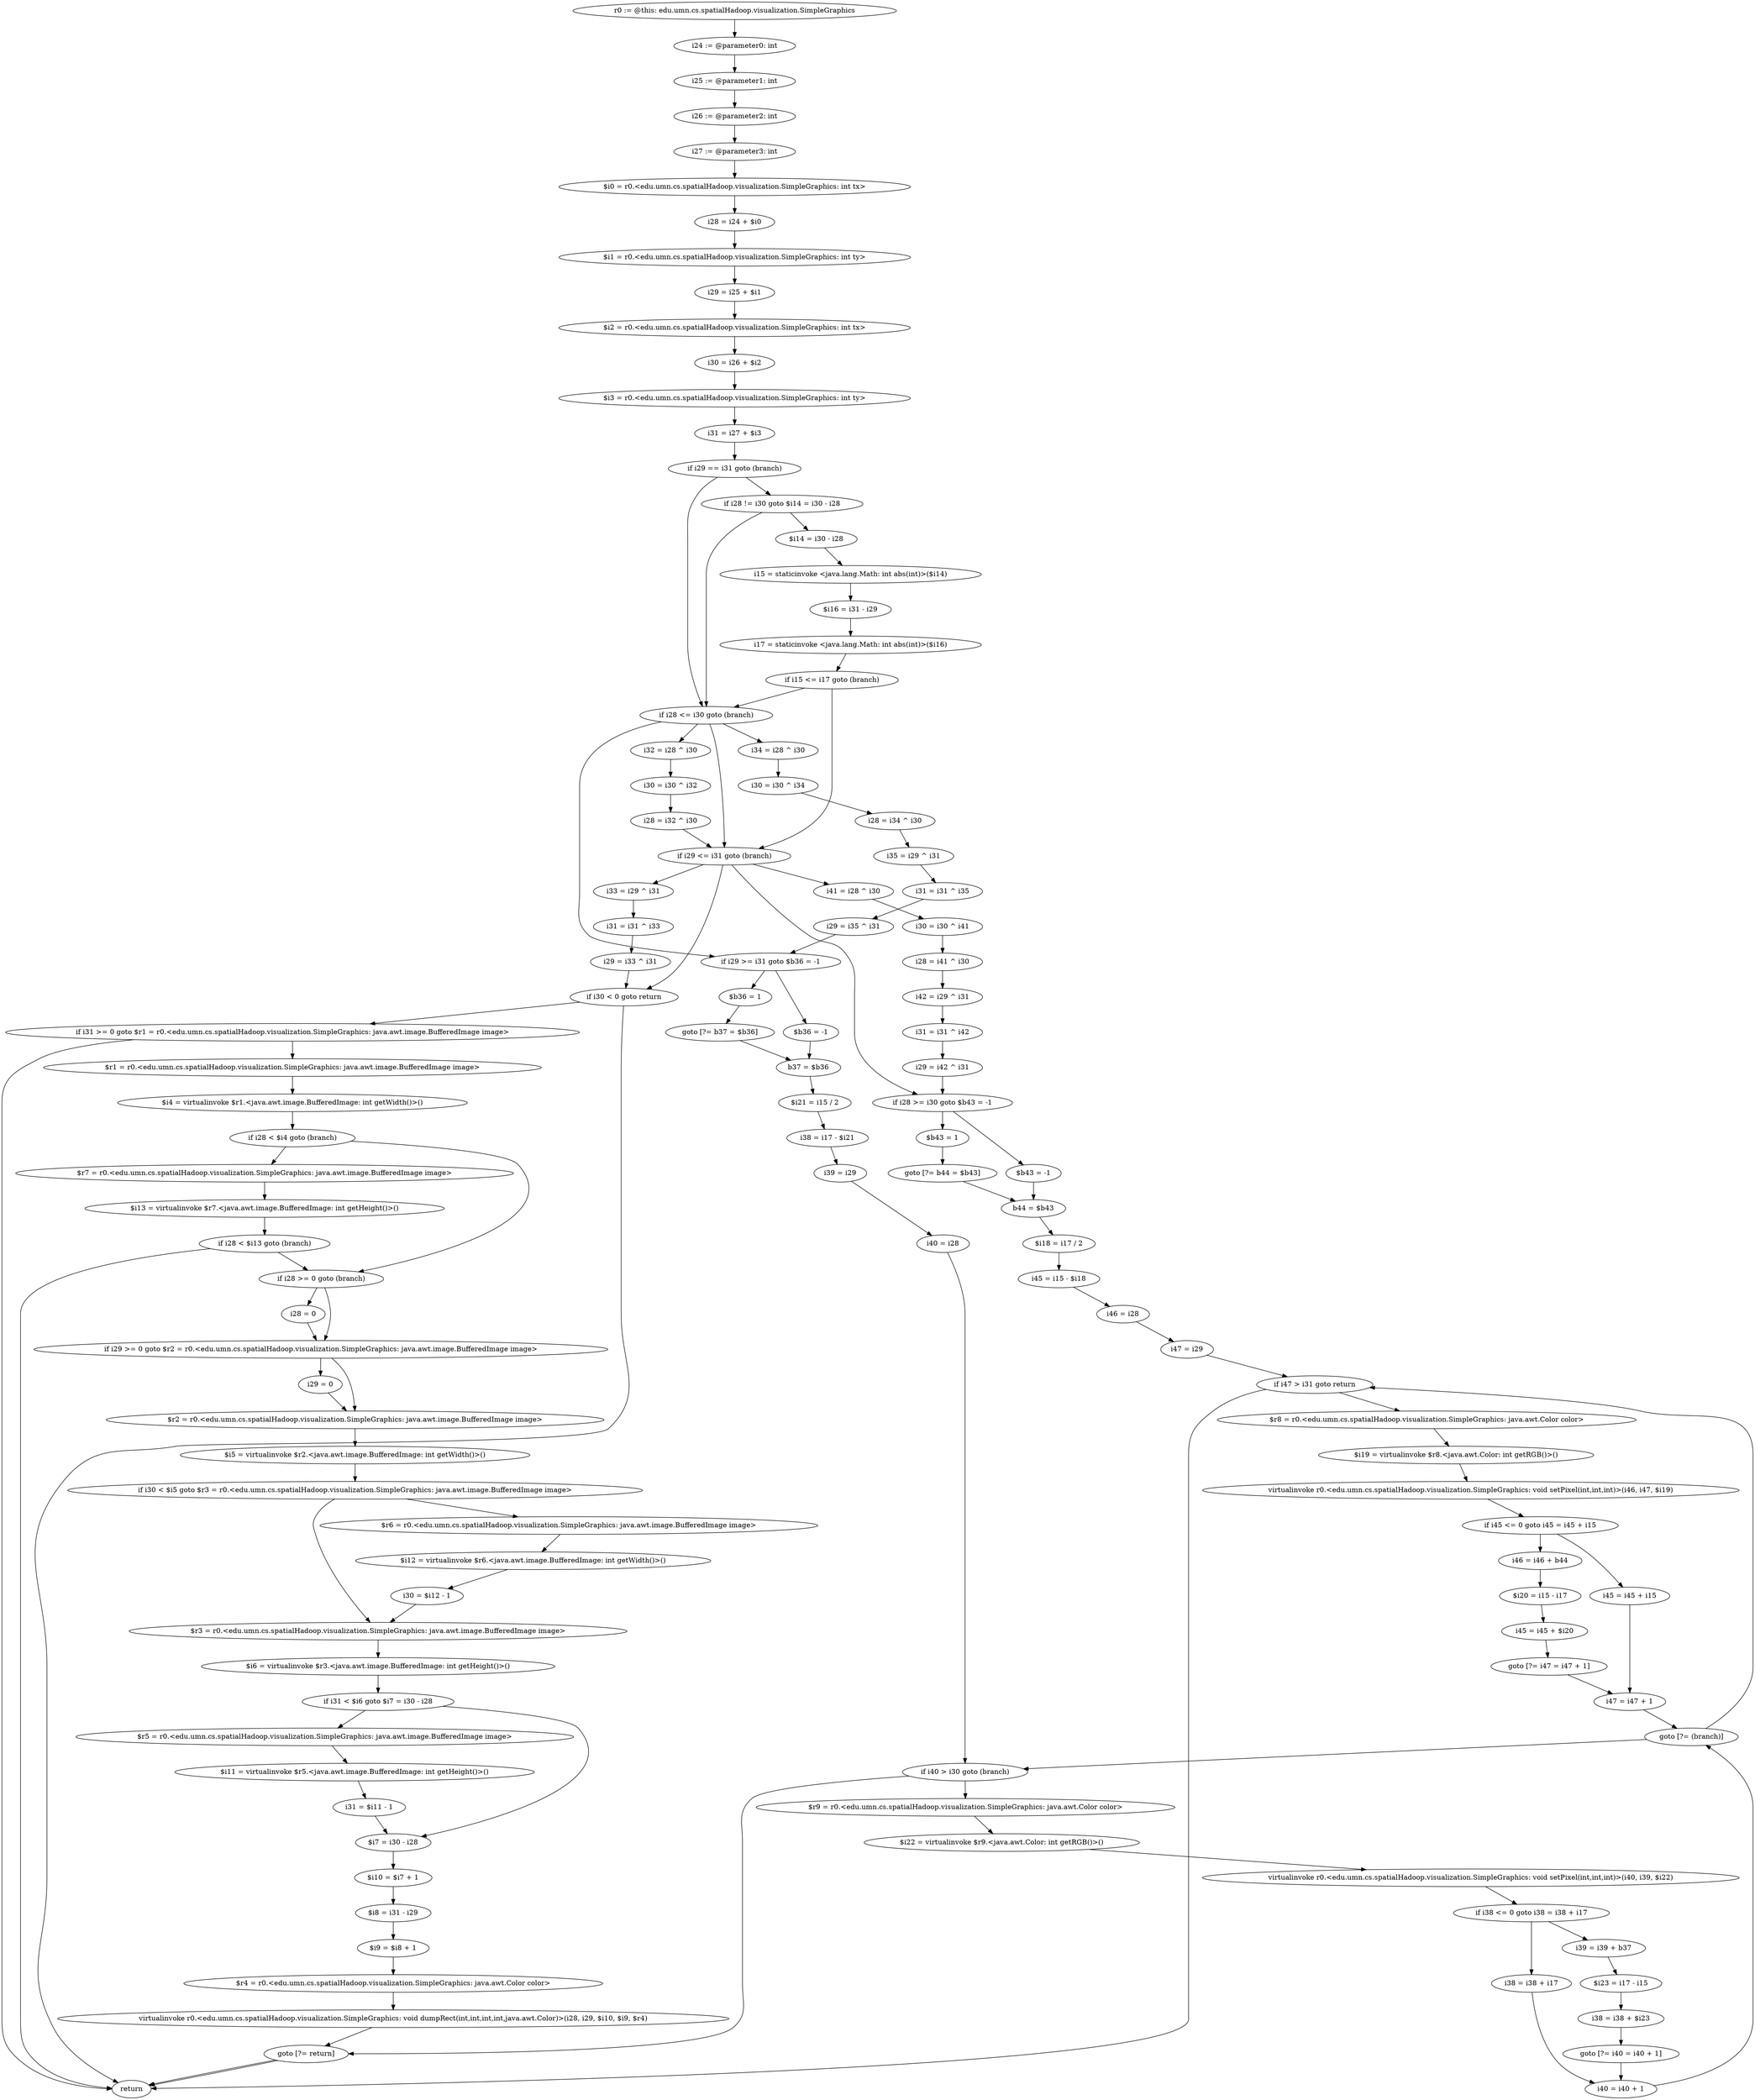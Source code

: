 digraph "unitGraph" {
    "r0 := @this: edu.umn.cs.spatialHadoop.visualization.SimpleGraphics"
    "i24 := @parameter0: int"
    "i25 := @parameter1: int"
    "i26 := @parameter2: int"
    "i27 := @parameter3: int"
    "$i0 = r0.<edu.umn.cs.spatialHadoop.visualization.SimpleGraphics: int tx>"
    "i28 = i24 + $i0"
    "$i1 = r0.<edu.umn.cs.spatialHadoop.visualization.SimpleGraphics: int ty>"
    "i29 = i25 + $i1"
    "$i2 = r0.<edu.umn.cs.spatialHadoop.visualization.SimpleGraphics: int tx>"
    "i30 = i26 + $i2"
    "$i3 = r0.<edu.umn.cs.spatialHadoop.visualization.SimpleGraphics: int ty>"
    "i31 = i27 + $i3"
    "if i29 == i31 goto (branch)"
    "if i28 != i30 goto $i14 = i30 - i28"
    "if i28 <= i30 goto (branch)"
    "i32 = i28 ^ i30"
    "i30 = i30 ^ i32"
    "i28 = i32 ^ i30"
    "if i29 <= i31 goto (branch)"
    "i33 = i29 ^ i31"
    "i31 = i31 ^ i33"
    "i29 = i33 ^ i31"
    "if i30 < 0 goto return"
    "if i31 >= 0 goto $r1 = r0.<edu.umn.cs.spatialHadoop.visualization.SimpleGraphics: java.awt.image.BufferedImage image>"
    "return"
    "$r1 = r0.<edu.umn.cs.spatialHadoop.visualization.SimpleGraphics: java.awt.image.BufferedImage image>"
    "$i4 = virtualinvoke $r1.<java.awt.image.BufferedImage: int getWidth()>()"
    "if i28 < $i4 goto (branch)"
    "$r7 = r0.<edu.umn.cs.spatialHadoop.visualization.SimpleGraphics: java.awt.image.BufferedImage image>"
    "$i13 = virtualinvoke $r7.<java.awt.image.BufferedImage: int getHeight()>()"
    "if i28 < $i13 goto (branch)"
    "if i28 >= 0 goto (branch)"
    "i28 = 0"
    "if i29 >= 0 goto $r2 = r0.<edu.umn.cs.spatialHadoop.visualization.SimpleGraphics: java.awt.image.BufferedImage image>"
    "i29 = 0"
    "$r2 = r0.<edu.umn.cs.spatialHadoop.visualization.SimpleGraphics: java.awt.image.BufferedImage image>"
    "$i5 = virtualinvoke $r2.<java.awt.image.BufferedImage: int getWidth()>()"
    "if i30 < $i5 goto $r3 = r0.<edu.umn.cs.spatialHadoop.visualization.SimpleGraphics: java.awt.image.BufferedImage image>"
    "$r6 = r0.<edu.umn.cs.spatialHadoop.visualization.SimpleGraphics: java.awt.image.BufferedImage image>"
    "$i12 = virtualinvoke $r6.<java.awt.image.BufferedImage: int getWidth()>()"
    "i30 = $i12 - 1"
    "$r3 = r0.<edu.umn.cs.spatialHadoop.visualization.SimpleGraphics: java.awt.image.BufferedImage image>"
    "$i6 = virtualinvoke $r3.<java.awt.image.BufferedImage: int getHeight()>()"
    "if i31 < $i6 goto $i7 = i30 - i28"
    "$r5 = r0.<edu.umn.cs.spatialHadoop.visualization.SimpleGraphics: java.awt.image.BufferedImage image>"
    "$i11 = virtualinvoke $r5.<java.awt.image.BufferedImage: int getHeight()>()"
    "i31 = $i11 - 1"
    "$i7 = i30 - i28"
    "$i10 = $i7 + 1"
    "$i8 = i31 - i29"
    "$i9 = $i8 + 1"
    "$r4 = r0.<edu.umn.cs.spatialHadoop.visualization.SimpleGraphics: java.awt.Color color>"
    "virtualinvoke r0.<edu.umn.cs.spatialHadoop.visualization.SimpleGraphics: void dumpRect(int,int,int,int,java.awt.Color)>(i28, i29, $i10, $i9, $r4)"
    "goto [?= return]"
    "$i14 = i30 - i28"
    "i15 = staticinvoke <java.lang.Math: int abs(int)>($i14)"
    "$i16 = i31 - i29"
    "i17 = staticinvoke <java.lang.Math: int abs(int)>($i16)"
    "if i15 <= i17 goto (branch)"
    "i34 = i28 ^ i30"
    "i30 = i30 ^ i34"
    "i28 = i34 ^ i30"
    "i35 = i29 ^ i31"
    "i31 = i31 ^ i35"
    "i29 = i35 ^ i31"
    "if i29 >= i31 goto $b36 = -1"
    "$b36 = 1"
    "goto [?= b37 = $b36]"
    "$b36 = -1"
    "b37 = $b36"
    "$i21 = i15 / 2"
    "i38 = i17 - $i21"
    "i39 = i29"
    "i40 = i28"
    "if i40 > i30 goto (branch)"
    "$r9 = r0.<edu.umn.cs.spatialHadoop.visualization.SimpleGraphics: java.awt.Color color>"
    "$i22 = virtualinvoke $r9.<java.awt.Color: int getRGB()>()"
    "virtualinvoke r0.<edu.umn.cs.spatialHadoop.visualization.SimpleGraphics: void setPixel(int,int,int)>(i40, i39, $i22)"
    "if i38 <= 0 goto i38 = i38 + i17"
    "i39 = i39 + b37"
    "$i23 = i17 - i15"
    "i38 = i38 + $i23"
    "goto [?= i40 = i40 + 1]"
    "i38 = i38 + i17"
    "i40 = i40 + 1"
    "goto [?= (branch)]"
    "i41 = i28 ^ i30"
    "i30 = i30 ^ i41"
    "i28 = i41 ^ i30"
    "i42 = i29 ^ i31"
    "i31 = i31 ^ i42"
    "i29 = i42 ^ i31"
    "if i28 >= i30 goto $b43 = -1"
    "$b43 = 1"
    "goto [?= b44 = $b43]"
    "$b43 = -1"
    "b44 = $b43"
    "$i18 = i17 / 2"
    "i45 = i15 - $i18"
    "i46 = i28"
    "i47 = i29"
    "if i47 > i31 goto return"
    "$r8 = r0.<edu.umn.cs.spatialHadoop.visualization.SimpleGraphics: java.awt.Color color>"
    "$i19 = virtualinvoke $r8.<java.awt.Color: int getRGB()>()"
    "virtualinvoke r0.<edu.umn.cs.spatialHadoop.visualization.SimpleGraphics: void setPixel(int,int,int)>(i46, i47, $i19)"
    "if i45 <= 0 goto i45 = i45 + i15"
    "i46 = i46 + b44"
    "$i20 = i15 - i17"
    "i45 = i45 + $i20"
    "goto [?= i47 = i47 + 1]"
    "i45 = i45 + i15"
    "i47 = i47 + 1"
    "r0 := @this: edu.umn.cs.spatialHadoop.visualization.SimpleGraphics"->"i24 := @parameter0: int";
    "i24 := @parameter0: int"->"i25 := @parameter1: int";
    "i25 := @parameter1: int"->"i26 := @parameter2: int";
    "i26 := @parameter2: int"->"i27 := @parameter3: int";
    "i27 := @parameter3: int"->"$i0 = r0.<edu.umn.cs.spatialHadoop.visualization.SimpleGraphics: int tx>";
    "$i0 = r0.<edu.umn.cs.spatialHadoop.visualization.SimpleGraphics: int tx>"->"i28 = i24 + $i0";
    "i28 = i24 + $i0"->"$i1 = r0.<edu.umn.cs.spatialHadoop.visualization.SimpleGraphics: int ty>";
    "$i1 = r0.<edu.umn.cs.spatialHadoop.visualization.SimpleGraphics: int ty>"->"i29 = i25 + $i1";
    "i29 = i25 + $i1"->"$i2 = r0.<edu.umn.cs.spatialHadoop.visualization.SimpleGraphics: int tx>";
    "$i2 = r0.<edu.umn.cs.spatialHadoop.visualization.SimpleGraphics: int tx>"->"i30 = i26 + $i2";
    "i30 = i26 + $i2"->"$i3 = r0.<edu.umn.cs.spatialHadoop.visualization.SimpleGraphics: int ty>";
    "$i3 = r0.<edu.umn.cs.spatialHadoop.visualization.SimpleGraphics: int ty>"->"i31 = i27 + $i3";
    "i31 = i27 + $i3"->"if i29 == i31 goto (branch)";
    "if i29 == i31 goto (branch)"->"if i28 != i30 goto $i14 = i30 - i28";
    "if i29 == i31 goto (branch)"->"if i28 <= i30 goto (branch)";
    "if i28 != i30 goto $i14 = i30 - i28"->"if i28 <= i30 goto (branch)";
    "if i28 != i30 goto $i14 = i30 - i28"->"$i14 = i30 - i28";
    "if i28 <= i30 goto (branch)"->"i32 = i28 ^ i30";
    "if i28 <= i30 goto (branch)"->"if i29 <= i31 goto (branch)";
    "i32 = i28 ^ i30"->"i30 = i30 ^ i32";
    "i30 = i30 ^ i32"->"i28 = i32 ^ i30";
    "i28 = i32 ^ i30"->"if i29 <= i31 goto (branch)";
    "if i29 <= i31 goto (branch)"->"i33 = i29 ^ i31";
    "if i29 <= i31 goto (branch)"->"if i30 < 0 goto return";
    "i33 = i29 ^ i31"->"i31 = i31 ^ i33";
    "i31 = i31 ^ i33"->"i29 = i33 ^ i31";
    "i29 = i33 ^ i31"->"if i30 < 0 goto return";
    "if i30 < 0 goto return"->"if i31 >= 0 goto $r1 = r0.<edu.umn.cs.spatialHadoop.visualization.SimpleGraphics: java.awt.image.BufferedImage image>";
    "if i30 < 0 goto return"->"return";
    "if i31 >= 0 goto $r1 = r0.<edu.umn.cs.spatialHadoop.visualization.SimpleGraphics: java.awt.image.BufferedImage image>"->"return";
    "if i31 >= 0 goto $r1 = r0.<edu.umn.cs.spatialHadoop.visualization.SimpleGraphics: java.awt.image.BufferedImage image>"->"$r1 = r0.<edu.umn.cs.spatialHadoop.visualization.SimpleGraphics: java.awt.image.BufferedImage image>";
    "$r1 = r0.<edu.umn.cs.spatialHadoop.visualization.SimpleGraphics: java.awt.image.BufferedImage image>"->"$i4 = virtualinvoke $r1.<java.awt.image.BufferedImage: int getWidth()>()";
    "$i4 = virtualinvoke $r1.<java.awt.image.BufferedImage: int getWidth()>()"->"if i28 < $i4 goto (branch)";
    "if i28 < $i4 goto (branch)"->"$r7 = r0.<edu.umn.cs.spatialHadoop.visualization.SimpleGraphics: java.awt.image.BufferedImage image>";
    "if i28 < $i4 goto (branch)"->"if i28 >= 0 goto (branch)";
    "$r7 = r0.<edu.umn.cs.spatialHadoop.visualization.SimpleGraphics: java.awt.image.BufferedImage image>"->"$i13 = virtualinvoke $r7.<java.awt.image.BufferedImage: int getHeight()>()";
    "$i13 = virtualinvoke $r7.<java.awt.image.BufferedImage: int getHeight()>()"->"if i28 < $i13 goto (branch)";
    "if i28 < $i13 goto (branch)"->"return";
    "if i28 < $i13 goto (branch)"->"if i28 >= 0 goto (branch)";
    "if i28 >= 0 goto (branch)"->"i28 = 0";
    "if i28 >= 0 goto (branch)"->"if i29 >= 0 goto $r2 = r0.<edu.umn.cs.spatialHadoop.visualization.SimpleGraphics: java.awt.image.BufferedImage image>";
    "i28 = 0"->"if i29 >= 0 goto $r2 = r0.<edu.umn.cs.spatialHadoop.visualization.SimpleGraphics: java.awt.image.BufferedImage image>";
    "if i29 >= 0 goto $r2 = r0.<edu.umn.cs.spatialHadoop.visualization.SimpleGraphics: java.awt.image.BufferedImage image>"->"i29 = 0";
    "if i29 >= 0 goto $r2 = r0.<edu.umn.cs.spatialHadoop.visualization.SimpleGraphics: java.awt.image.BufferedImage image>"->"$r2 = r0.<edu.umn.cs.spatialHadoop.visualization.SimpleGraphics: java.awt.image.BufferedImage image>";
    "i29 = 0"->"$r2 = r0.<edu.umn.cs.spatialHadoop.visualization.SimpleGraphics: java.awt.image.BufferedImage image>";
    "$r2 = r0.<edu.umn.cs.spatialHadoop.visualization.SimpleGraphics: java.awt.image.BufferedImage image>"->"$i5 = virtualinvoke $r2.<java.awt.image.BufferedImage: int getWidth()>()";
    "$i5 = virtualinvoke $r2.<java.awt.image.BufferedImage: int getWidth()>()"->"if i30 < $i5 goto $r3 = r0.<edu.umn.cs.spatialHadoop.visualization.SimpleGraphics: java.awt.image.BufferedImage image>";
    "if i30 < $i5 goto $r3 = r0.<edu.umn.cs.spatialHadoop.visualization.SimpleGraphics: java.awt.image.BufferedImage image>"->"$r6 = r0.<edu.umn.cs.spatialHadoop.visualization.SimpleGraphics: java.awt.image.BufferedImage image>";
    "if i30 < $i5 goto $r3 = r0.<edu.umn.cs.spatialHadoop.visualization.SimpleGraphics: java.awt.image.BufferedImage image>"->"$r3 = r0.<edu.umn.cs.spatialHadoop.visualization.SimpleGraphics: java.awt.image.BufferedImage image>";
    "$r6 = r0.<edu.umn.cs.spatialHadoop.visualization.SimpleGraphics: java.awt.image.BufferedImage image>"->"$i12 = virtualinvoke $r6.<java.awt.image.BufferedImage: int getWidth()>()";
    "$i12 = virtualinvoke $r6.<java.awt.image.BufferedImage: int getWidth()>()"->"i30 = $i12 - 1";
    "i30 = $i12 - 1"->"$r3 = r0.<edu.umn.cs.spatialHadoop.visualization.SimpleGraphics: java.awt.image.BufferedImage image>";
    "$r3 = r0.<edu.umn.cs.spatialHadoop.visualization.SimpleGraphics: java.awt.image.BufferedImage image>"->"$i6 = virtualinvoke $r3.<java.awt.image.BufferedImage: int getHeight()>()";
    "$i6 = virtualinvoke $r3.<java.awt.image.BufferedImage: int getHeight()>()"->"if i31 < $i6 goto $i7 = i30 - i28";
    "if i31 < $i6 goto $i7 = i30 - i28"->"$r5 = r0.<edu.umn.cs.spatialHadoop.visualization.SimpleGraphics: java.awt.image.BufferedImage image>";
    "if i31 < $i6 goto $i7 = i30 - i28"->"$i7 = i30 - i28";
    "$r5 = r0.<edu.umn.cs.spatialHadoop.visualization.SimpleGraphics: java.awt.image.BufferedImage image>"->"$i11 = virtualinvoke $r5.<java.awt.image.BufferedImage: int getHeight()>()";
    "$i11 = virtualinvoke $r5.<java.awt.image.BufferedImage: int getHeight()>()"->"i31 = $i11 - 1";
    "i31 = $i11 - 1"->"$i7 = i30 - i28";
    "$i7 = i30 - i28"->"$i10 = $i7 + 1";
    "$i10 = $i7 + 1"->"$i8 = i31 - i29";
    "$i8 = i31 - i29"->"$i9 = $i8 + 1";
    "$i9 = $i8 + 1"->"$r4 = r0.<edu.umn.cs.spatialHadoop.visualization.SimpleGraphics: java.awt.Color color>";
    "$r4 = r0.<edu.umn.cs.spatialHadoop.visualization.SimpleGraphics: java.awt.Color color>"->"virtualinvoke r0.<edu.umn.cs.spatialHadoop.visualization.SimpleGraphics: void dumpRect(int,int,int,int,java.awt.Color)>(i28, i29, $i10, $i9, $r4)";
    "virtualinvoke r0.<edu.umn.cs.spatialHadoop.visualization.SimpleGraphics: void dumpRect(int,int,int,int,java.awt.Color)>(i28, i29, $i10, $i9, $r4)"->"goto [?= return]";
    "goto [?= return]"->"return";
    "$i14 = i30 - i28"->"i15 = staticinvoke <java.lang.Math: int abs(int)>($i14)";
    "i15 = staticinvoke <java.lang.Math: int abs(int)>($i14)"->"$i16 = i31 - i29";
    "$i16 = i31 - i29"->"i17 = staticinvoke <java.lang.Math: int abs(int)>($i16)";
    "i17 = staticinvoke <java.lang.Math: int abs(int)>($i16)"->"if i15 <= i17 goto (branch)";
    "if i15 <= i17 goto (branch)"->"if i28 <= i30 goto (branch)";
    "if i15 <= i17 goto (branch)"->"if i29 <= i31 goto (branch)";
    "if i28 <= i30 goto (branch)"->"i34 = i28 ^ i30";
    "if i28 <= i30 goto (branch)"->"if i29 >= i31 goto $b36 = -1";
    "i34 = i28 ^ i30"->"i30 = i30 ^ i34";
    "i30 = i30 ^ i34"->"i28 = i34 ^ i30";
    "i28 = i34 ^ i30"->"i35 = i29 ^ i31";
    "i35 = i29 ^ i31"->"i31 = i31 ^ i35";
    "i31 = i31 ^ i35"->"i29 = i35 ^ i31";
    "i29 = i35 ^ i31"->"if i29 >= i31 goto $b36 = -1";
    "if i29 >= i31 goto $b36 = -1"->"$b36 = 1";
    "if i29 >= i31 goto $b36 = -1"->"$b36 = -1";
    "$b36 = 1"->"goto [?= b37 = $b36]";
    "goto [?= b37 = $b36]"->"b37 = $b36";
    "$b36 = -1"->"b37 = $b36";
    "b37 = $b36"->"$i21 = i15 / 2";
    "$i21 = i15 / 2"->"i38 = i17 - $i21";
    "i38 = i17 - $i21"->"i39 = i29";
    "i39 = i29"->"i40 = i28";
    "i40 = i28"->"if i40 > i30 goto (branch)";
    "if i40 > i30 goto (branch)"->"$r9 = r0.<edu.umn.cs.spatialHadoop.visualization.SimpleGraphics: java.awt.Color color>";
    "if i40 > i30 goto (branch)"->"goto [?= return]";
    "$r9 = r0.<edu.umn.cs.spatialHadoop.visualization.SimpleGraphics: java.awt.Color color>"->"$i22 = virtualinvoke $r9.<java.awt.Color: int getRGB()>()";
    "$i22 = virtualinvoke $r9.<java.awt.Color: int getRGB()>()"->"virtualinvoke r0.<edu.umn.cs.spatialHadoop.visualization.SimpleGraphics: void setPixel(int,int,int)>(i40, i39, $i22)";
    "virtualinvoke r0.<edu.umn.cs.spatialHadoop.visualization.SimpleGraphics: void setPixel(int,int,int)>(i40, i39, $i22)"->"if i38 <= 0 goto i38 = i38 + i17";
    "if i38 <= 0 goto i38 = i38 + i17"->"i39 = i39 + b37";
    "if i38 <= 0 goto i38 = i38 + i17"->"i38 = i38 + i17";
    "i39 = i39 + b37"->"$i23 = i17 - i15";
    "$i23 = i17 - i15"->"i38 = i38 + $i23";
    "i38 = i38 + $i23"->"goto [?= i40 = i40 + 1]";
    "goto [?= i40 = i40 + 1]"->"i40 = i40 + 1";
    "i38 = i38 + i17"->"i40 = i40 + 1";
    "i40 = i40 + 1"->"goto [?= (branch)]";
    "goto [?= (branch)]"->"if i40 > i30 goto (branch)";
    "goto [?= return]"->"return";
    "if i29 <= i31 goto (branch)"->"i41 = i28 ^ i30";
    "if i29 <= i31 goto (branch)"->"if i28 >= i30 goto $b43 = -1";
    "i41 = i28 ^ i30"->"i30 = i30 ^ i41";
    "i30 = i30 ^ i41"->"i28 = i41 ^ i30";
    "i28 = i41 ^ i30"->"i42 = i29 ^ i31";
    "i42 = i29 ^ i31"->"i31 = i31 ^ i42";
    "i31 = i31 ^ i42"->"i29 = i42 ^ i31";
    "i29 = i42 ^ i31"->"if i28 >= i30 goto $b43 = -1";
    "if i28 >= i30 goto $b43 = -1"->"$b43 = 1";
    "if i28 >= i30 goto $b43 = -1"->"$b43 = -1";
    "$b43 = 1"->"goto [?= b44 = $b43]";
    "goto [?= b44 = $b43]"->"b44 = $b43";
    "$b43 = -1"->"b44 = $b43";
    "b44 = $b43"->"$i18 = i17 / 2";
    "$i18 = i17 / 2"->"i45 = i15 - $i18";
    "i45 = i15 - $i18"->"i46 = i28";
    "i46 = i28"->"i47 = i29";
    "i47 = i29"->"if i47 > i31 goto return";
    "if i47 > i31 goto return"->"$r8 = r0.<edu.umn.cs.spatialHadoop.visualization.SimpleGraphics: java.awt.Color color>";
    "if i47 > i31 goto return"->"return";
    "$r8 = r0.<edu.umn.cs.spatialHadoop.visualization.SimpleGraphics: java.awt.Color color>"->"$i19 = virtualinvoke $r8.<java.awt.Color: int getRGB()>()";
    "$i19 = virtualinvoke $r8.<java.awt.Color: int getRGB()>()"->"virtualinvoke r0.<edu.umn.cs.spatialHadoop.visualization.SimpleGraphics: void setPixel(int,int,int)>(i46, i47, $i19)";
    "virtualinvoke r0.<edu.umn.cs.spatialHadoop.visualization.SimpleGraphics: void setPixel(int,int,int)>(i46, i47, $i19)"->"if i45 <= 0 goto i45 = i45 + i15";
    "if i45 <= 0 goto i45 = i45 + i15"->"i46 = i46 + b44";
    "if i45 <= 0 goto i45 = i45 + i15"->"i45 = i45 + i15";
    "i46 = i46 + b44"->"$i20 = i15 - i17";
    "$i20 = i15 - i17"->"i45 = i45 + $i20";
    "i45 = i45 + $i20"->"goto [?= i47 = i47 + 1]";
    "goto [?= i47 = i47 + 1]"->"i47 = i47 + 1";
    "i45 = i45 + i15"->"i47 = i47 + 1";
    "i47 = i47 + 1"->"goto [?= (branch)]";
    "goto [?= (branch)]"->"if i47 > i31 goto return";
}

